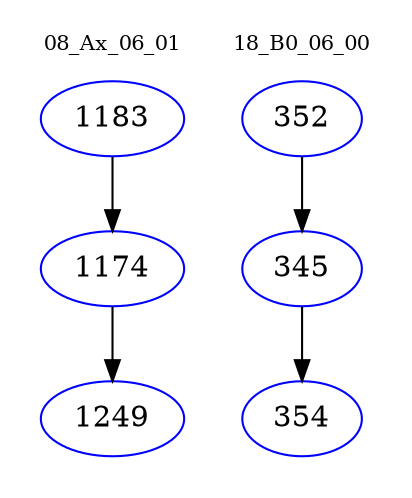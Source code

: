digraph{
subgraph cluster_0 {
color = white
label = "08_Ax_06_01";
fontsize=10;
T0_1183 [label="1183", color="blue"]
T0_1183 -> T0_1174 [color="black"]
T0_1174 [label="1174", color="blue"]
T0_1174 -> T0_1249 [color="black"]
T0_1249 [label="1249", color="blue"]
}
subgraph cluster_1 {
color = white
label = "18_B0_06_00";
fontsize=10;
T1_352 [label="352", color="blue"]
T1_352 -> T1_345 [color="black"]
T1_345 [label="345", color="blue"]
T1_345 -> T1_354 [color="black"]
T1_354 [label="354", color="blue"]
}
}
